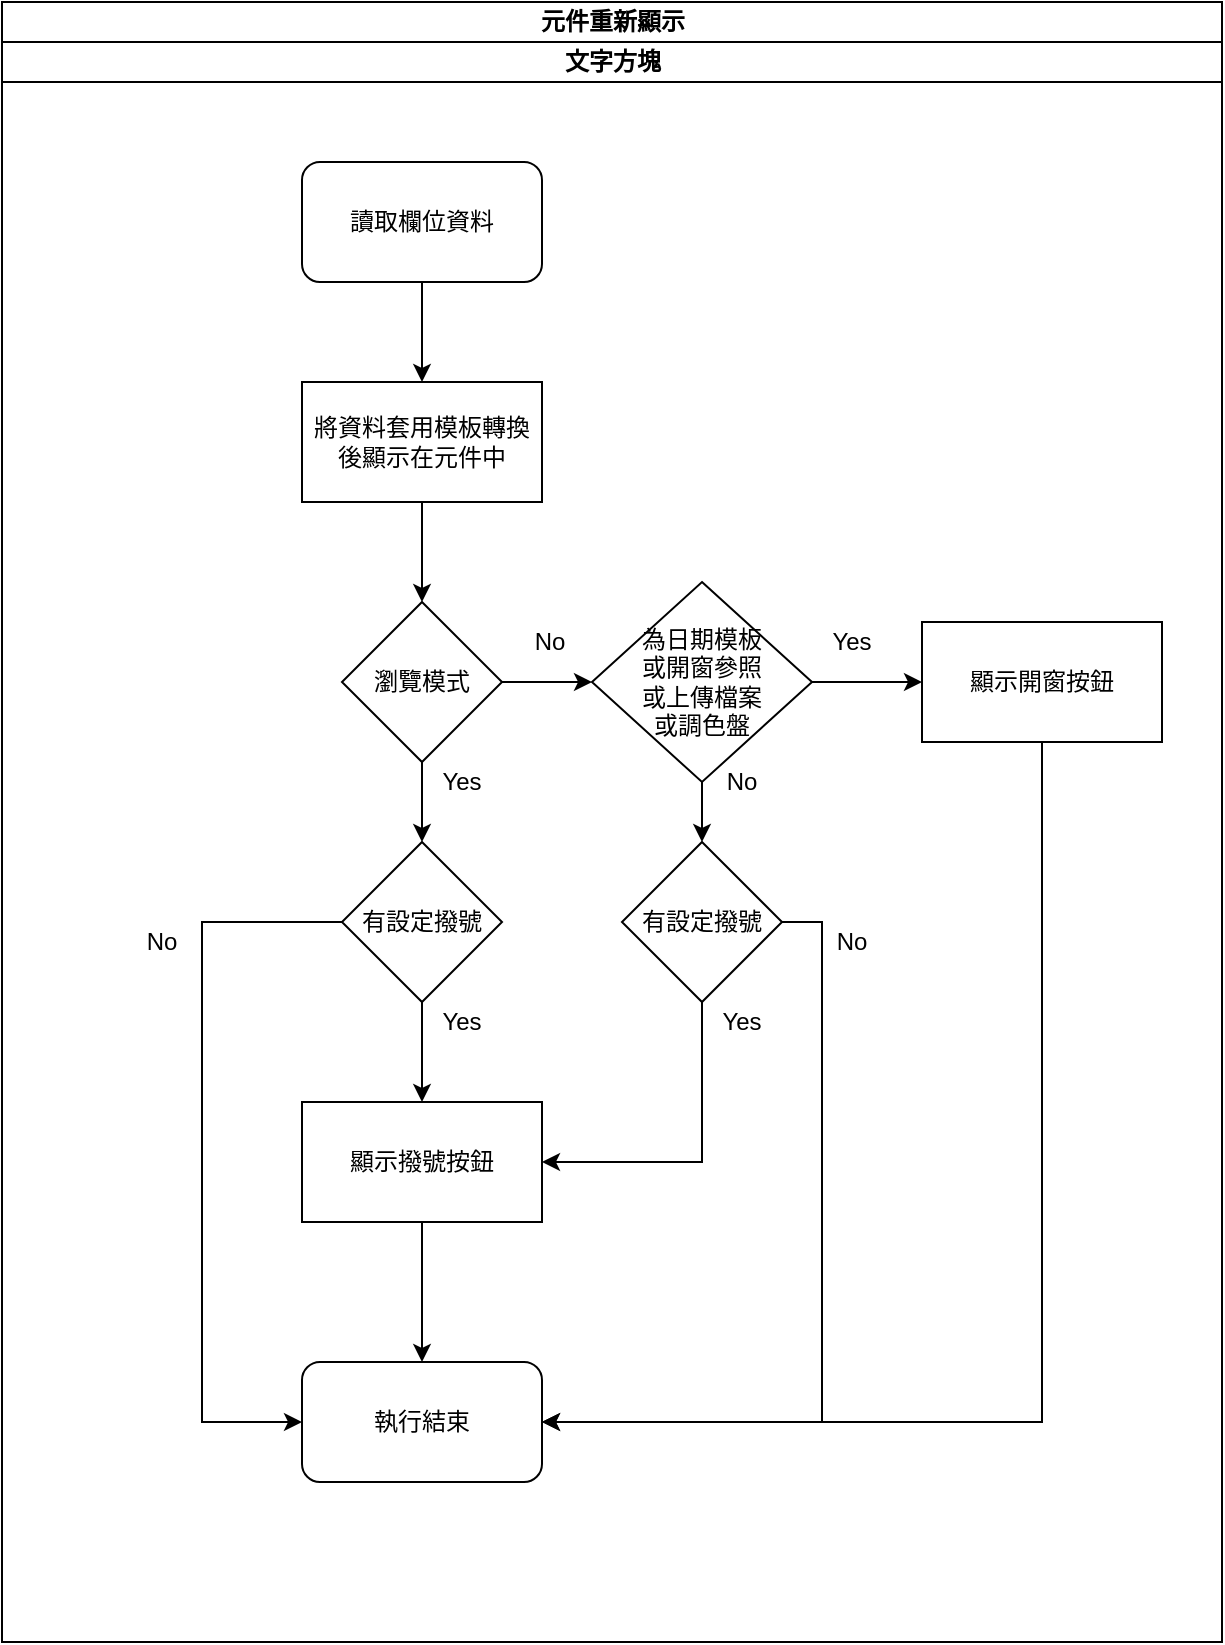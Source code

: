 <mxfile version="13.6.2" type="device"><diagram id="x5YzJd79w5XfKlqmGRLx" name="元件重新顯示"><mxGraphModel dx="852" dy="494" grid="1" gridSize="10" guides="1" tooltips="1" connect="1" arrows="1" fold="1" page="1" pageScale="1" pageWidth="827" pageHeight="1169" math="0" shadow="0"><root><mxCell id="0"/><mxCell id="1" parent="0"/><mxCell id="sO8vl5ups8QjeH2QQRxm-1" value="元件重新顯示" style="swimlane;html=1;childLayout=stackLayout;resizeParent=1;resizeParentMax=0;startSize=20;" vertex="1" parent="1"><mxGeometry x="230" y="20" width="610" height="820" as="geometry"/></mxCell><mxCell id="sO8vl5ups8QjeH2QQRxm-2" value="文字方塊" style="swimlane;html=1;startSize=20;" vertex="1" parent="sO8vl5ups8QjeH2QQRxm-1"><mxGeometry y="20" width="610" height="800" as="geometry"/></mxCell><mxCell id="sO8vl5ups8QjeH2QQRxm-11" style="edgeStyle=orthogonalEdgeStyle;rounded=0;orthogonalLoop=1;jettySize=auto;html=1;" edge="1" parent="sO8vl5ups8QjeH2QQRxm-2" source="sO8vl5ups8QjeH2QQRxm-8" target="sO8vl5ups8QjeH2QQRxm-10"><mxGeometry relative="1" as="geometry"/></mxCell><mxCell id="sO8vl5ups8QjeH2QQRxm-14" style="edgeStyle=orthogonalEdgeStyle;rounded=0;orthogonalLoop=1;jettySize=auto;html=1;" edge="1" parent="sO8vl5ups8QjeH2QQRxm-2" source="sO8vl5ups8QjeH2QQRxm-8" target="sO8vl5ups8QjeH2QQRxm-13"><mxGeometry relative="1" as="geometry"/></mxCell><mxCell id="sO8vl5ups8QjeH2QQRxm-20" style="edgeStyle=orthogonalEdgeStyle;rounded=0;orthogonalLoop=1;jettySize=auto;html=1;" edge="1" parent="sO8vl5ups8QjeH2QQRxm-2" source="sO8vl5ups8QjeH2QQRxm-13" target="sO8vl5ups8QjeH2QQRxm-19"><mxGeometry relative="1" as="geometry"/></mxCell><mxCell id="sO8vl5ups8QjeH2QQRxm-17" style="edgeStyle=orthogonalEdgeStyle;rounded=0;orthogonalLoop=1;jettySize=auto;html=1;" edge="1" parent="sO8vl5ups8QjeH2QQRxm-2" source="sO8vl5ups8QjeH2QQRxm-10" target="sO8vl5ups8QjeH2QQRxm-15"><mxGeometry relative="1" as="geometry"/></mxCell><mxCell id="sO8vl5ups8QjeH2QQRxm-21" style="edgeStyle=orthogonalEdgeStyle;rounded=0;orthogonalLoop=1;jettySize=auto;html=1;entryX=1;entryY=0.5;entryDx=0;entryDy=0;exitX=0.5;exitY=1;exitDx=0;exitDy=0;" edge="1" parent="sO8vl5ups8QjeH2QQRxm-2" source="sO8vl5ups8QjeH2QQRxm-15" target="sO8vl5ups8QjeH2QQRxm-19"><mxGeometry relative="1" as="geometry"/></mxCell><mxCell id="sO8vl5ups8QjeH2QQRxm-25" style="edgeStyle=orthogonalEdgeStyle;rounded=0;orthogonalLoop=1;jettySize=auto;html=1;" edge="1" parent="sO8vl5ups8QjeH2QQRxm-2" source="sO8vl5ups8QjeH2QQRxm-5" target="sO8vl5ups8QjeH2QQRxm-24"><mxGeometry relative="1" as="geometry"/></mxCell><mxCell id="sO8vl5ups8QjeH2QQRxm-36" value="No" style="text;html=1;strokeColor=none;fillColor=none;align=center;verticalAlign=middle;whiteSpace=wrap;rounded=0;" vertex="1" parent="sO8vl5ups8QjeH2QQRxm-2"><mxGeometry x="60" y="440" width="40" height="20" as="geometry"/></mxCell><mxCell id="sO8vl5ups8QjeH2QQRxm-5" value="讀取欄位資料" style="rounded=1;whiteSpace=wrap;html=1;" vertex="1" parent="sO8vl5ups8QjeH2QQRxm-2"><mxGeometry x="150" y="60" width="120" height="60" as="geometry"/></mxCell><mxCell id="sO8vl5ups8QjeH2QQRxm-26" style="edgeStyle=orthogonalEdgeStyle;rounded=0;orthogonalLoop=1;jettySize=auto;html=1;" edge="1" parent="sO8vl5ups8QjeH2QQRxm-2" source="sO8vl5ups8QjeH2QQRxm-24" target="sO8vl5ups8QjeH2QQRxm-8"><mxGeometry relative="1" as="geometry"/></mxCell><mxCell id="sO8vl5ups8QjeH2QQRxm-24" value="將資料套用模板轉換後顯示在元件中" style="rounded=0;whiteSpace=wrap;html=1;" vertex="1" parent="sO8vl5ups8QjeH2QQRxm-2"><mxGeometry x="150" y="170" width="120" height="60" as="geometry"/></mxCell><mxCell id="sO8vl5ups8QjeH2QQRxm-30" value="執行結束" style="rounded=1;whiteSpace=wrap;html=1;" vertex="1" parent="sO8vl5ups8QjeH2QQRxm-2"><mxGeometry x="150" y="660" width="120" height="60" as="geometry"/></mxCell><mxCell id="sO8vl5ups8QjeH2QQRxm-18" value="No" style="text;html=1;strokeColor=none;fillColor=none;align=center;verticalAlign=middle;whiteSpace=wrap;rounded=0;" vertex="1" parent="sO8vl5ups8QjeH2QQRxm-2"><mxGeometry x="350" y="360" width="40" height="20" as="geometry"/></mxCell><mxCell id="sO8vl5ups8QjeH2QQRxm-31" style="edgeStyle=orthogonalEdgeStyle;rounded=0;orthogonalLoop=1;jettySize=auto;html=1;" edge="1" parent="sO8vl5ups8QjeH2QQRxm-2" source="sO8vl5ups8QjeH2QQRxm-19" target="sO8vl5ups8QjeH2QQRxm-30"><mxGeometry relative="1" as="geometry"/></mxCell><mxCell id="sO8vl5ups8QjeH2QQRxm-19" value="顯示撥號按鈕" style="rounded=0;whiteSpace=wrap;html=1;" vertex="1" parent="sO8vl5ups8QjeH2QQRxm-2"><mxGeometry x="150" y="530" width="120" height="60" as="geometry"/></mxCell><mxCell id="sO8vl5ups8QjeH2QQRxm-8" value="瀏覽模式" style="rhombus;whiteSpace=wrap;html=1;" vertex="1" parent="sO8vl5ups8QjeH2QQRxm-2"><mxGeometry x="170" y="280" width="80" height="80" as="geometry"/></mxCell><mxCell id="sO8vl5ups8QjeH2QQRxm-35" style="edgeStyle=orthogonalEdgeStyle;rounded=0;orthogonalLoop=1;jettySize=auto;html=1;entryX=0;entryY=0.5;entryDx=0;entryDy=0;exitX=0;exitY=0.5;exitDx=0;exitDy=0;" edge="1" parent="sO8vl5ups8QjeH2QQRxm-2" source="sO8vl5ups8QjeH2QQRxm-13" target="sO8vl5ups8QjeH2QQRxm-30"><mxGeometry relative="1" as="geometry"><Array as="points"><mxPoint x="100" y="440"/><mxPoint x="100" y="690"/></Array></mxGeometry></mxCell><mxCell id="sO8vl5ups8QjeH2QQRxm-13" value="有設定撥號" style="rhombus;whiteSpace=wrap;html=1;" vertex="1" parent="sO8vl5ups8QjeH2QQRxm-2"><mxGeometry x="170" y="400" width="80" height="80" as="geometry"/></mxCell><mxCell id="sO8vl5ups8QjeH2QQRxm-12" value="No" style="text;html=1;strokeColor=none;fillColor=none;align=center;verticalAlign=middle;whiteSpace=wrap;rounded=0;" vertex="1" parent="sO8vl5ups8QjeH2QQRxm-2"><mxGeometry x="254" y="290" width="40" height="20" as="geometry"/></mxCell><mxCell id="sO8vl5ups8QjeH2QQRxm-28" style="edgeStyle=orthogonalEdgeStyle;rounded=0;orthogonalLoop=1;jettySize=auto;html=1;" edge="1" parent="sO8vl5ups8QjeH2QQRxm-2" source="sO8vl5ups8QjeH2QQRxm-10" target="sO8vl5ups8QjeH2QQRxm-27"><mxGeometry relative="1" as="geometry"/></mxCell><mxCell id="sO8vl5ups8QjeH2QQRxm-10" value="為日期模板&lt;br&gt;或開窗參照&lt;br&gt;或上傳檔案&lt;br&gt;或調色盤" style="rhombus;whiteSpace=wrap;html=1;" vertex="1" parent="sO8vl5ups8QjeH2QQRxm-2"><mxGeometry x="295" y="270" width="110" height="100" as="geometry"/></mxCell><mxCell id="sO8vl5ups8QjeH2QQRxm-33" style="edgeStyle=orthogonalEdgeStyle;rounded=0;orthogonalLoop=1;jettySize=auto;html=1;entryX=1;entryY=0.5;entryDx=0;entryDy=0;exitX=1;exitY=0.5;exitDx=0;exitDy=0;" edge="1" parent="sO8vl5ups8QjeH2QQRxm-2" source="sO8vl5ups8QjeH2QQRxm-15" target="sO8vl5ups8QjeH2QQRxm-30"><mxGeometry relative="1" as="geometry"/></mxCell><mxCell id="sO8vl5ups8QjeH2QQRxm-15" value="有設定撥號" style="rhombus;whiteSpace=wrap;html=1;" vertex="1" parent="sO8vl5ups8QjeH2QQRxm-2"><mxGeometry x="310" y="400" width="80" height="80" as="geometry"/></mxCell><mxCell id="sO8vl5ups8QjeH2QQRxm-23" value="Yes" style="text;html=1;strokeColor=none;fillColor=none;align=center;verticalAlign=middle;whiteSpace=wrap;rounded=0;" vertex="1" parent="sO8vl5ups8QjeH2QQRxm-2"><mxGeometry x="350" y="480" width="40" height="20" as="geometry"/></mxCell><mxCell id="sO8vl5ups8QjeH2QQRxm-22" value="Yes" style="text;html=1;strokeColor=none;fillColor=none;align=center;verticalAlign=middle;whiteSpace=wrap;rounded=0;" vertex="1" parent="sO8vl5ups8QjeH2QQRxm-2"><mxGeometry x="210" y="480" width="40" height="20" as="geometry"/></mxCell><mxCell id="sO8vl5ups8QjeH2QQRxm-16" value="Yes" style="text;html=1;strokeColor=none;fillColor=none;align=center;verticalAlign=middle;whiteSpace=wrap;rounded=0;" vertex="1" parent="sO8vl5ups8QjeH2QQRxm-2"><mxGeometry x="210" y="360" width="40" height="20" as="geometry"/></mxCell><mxCell id="sO8vl5ups8QjeH2QQRxm-29" value="Yes" style="text;html=1;strokeColor=none;fillColor=none;align=center;verticalAlign=middle;whiteSpace=wrap;rounded=0;" vertex="1" parent="sO8vl5ups8QjeH2QQRxm-2"><mxGeometry x="405" y="290" width="40" height="20" as="geometry"/></mxCell><mxCell id="sO8vl5ups8QjeH2QQRxm-32" style="edgeStyle=orthogonalEdgeStyle;rounded=0;orthogonalLoop=1;jettySize=auto;html=1;entryX=1;entryY=0.5;entryDx=0;entryDy=0;exitX=0.5;exitY=1;exitDx=0;exitDy=0;" edge="1" parent="sO8vl5ups8QjeH2QQRxm-2" source="sO8vl5ups8QjeH2QQRxm-27" target="sO8vl5ups8QjeH2QQRxm-30"><mxGeometry relative="1" as="geometry"/></mxCell><mxCell id="sO8vl5ups8QjeH2QQRxm-34" value="No" style="text;html=1;strokeColor=none;fillColor=none;align=center;verticalAlign=middle;whiteSpace=wrap;rounded=0;" vertex="1" parent="sO8vl5ups8QjeH2QQRxm-2"><mxGeometry x="405" y="440" width="40" height="20" as="geometry"/></mxCell><mxCell id="sO8vl5ups8QjeH2QQRxm-27" value="顯示開窗按鈕" style="rounded=0;whiteSpace=wrap;html=1;" vertex="1" parent="sO8vl5ups8QjeH2QQRxm-2"><mxGeometry x="460" y="290" width="120" height="60" as="geometry"/></mxCell></root></mxGraphModel></diagram></mxfile>